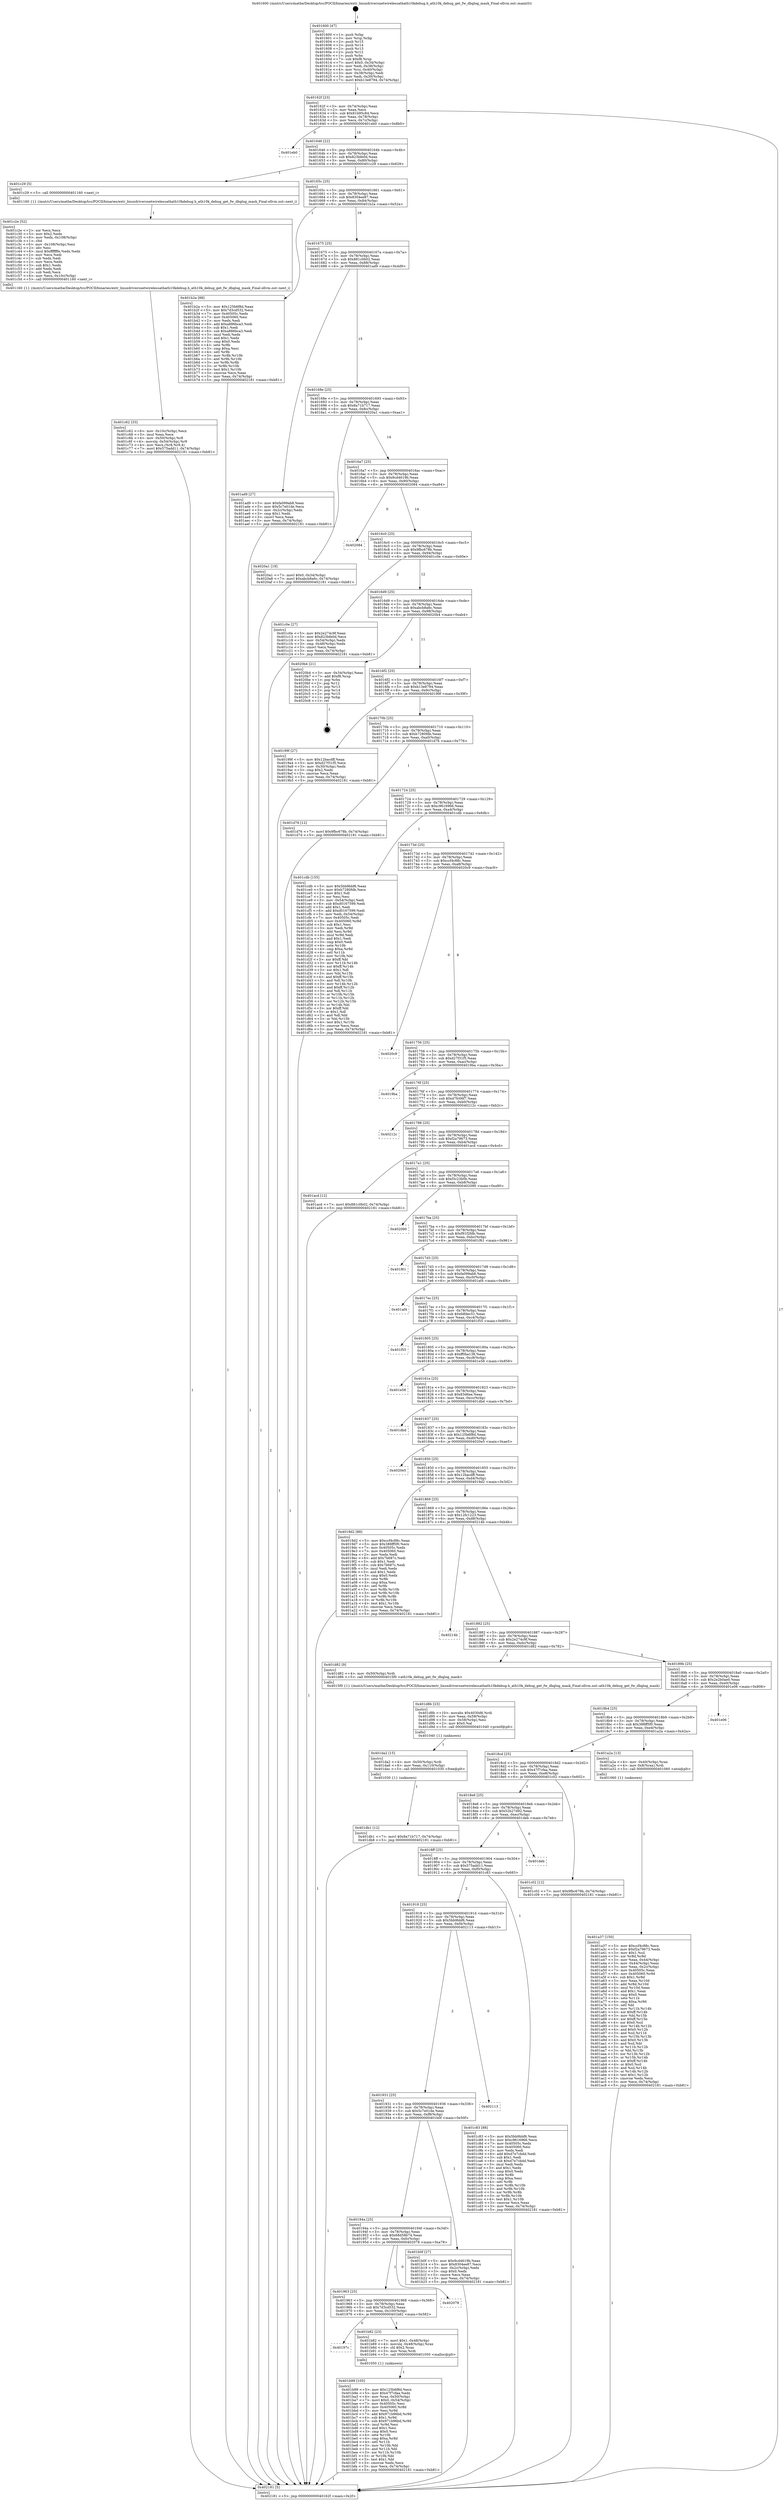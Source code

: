 digraph "0x401600" {
  label = "0x401600 (/mnt/c/Users/mathe/Desktop/tcc/POCII/binaries/extr_linuxdriversnetwirelessathath10kdebug.h_ath10k_debug_get_fw_dbglog_mask_Final-ollvm.out::main(0))"
  labelloc = "t"
  node[shape=record]

  Entry [label="",width=0.3,height=0.3,shape=circle,fillcolor=black,style=filled]
  "0x40162f" [label="{
     0x40162f [23]\l
     | [instrs]\l
     &nbsp;&nbsp;0x40162f \<+3\>: mov -0x74(%rbp),%eax\l
     &nbsp;&nbsp;0x401632 \<+2\>: mov %eax,%ecx\l
     &nbsp;&nbsp;0x401634 \<+6\>: sub $0x81b95c84,%ecx\l
     &nbsp;&nbsp;0x40163a \<+3\>: mov %eax,-0x78(%rbp)\l
     &nbsp;&nbsp;0x40163d \<+3\>: mov %ecx,-0x7c(%rbp)\l
     &nbsp;&nbsp;0x401640 \<+6\>: je 0000000000401eb0 \<main+0x8b0\>\l
  }"]
  "0x401eb0" [label="{
     0x401eb0\l
  }", style=dashed]
  "0x401646" [label="{
     0x401646 [22]\l
     | [instrs]\l
     &nbsp;&nbsp;0x401646 \<+5\>: jmp 000000000040164b \<main+0x4b\>\l
     &nbsp;&nbsp;0x40164b \<+3\>: mov -0x78(%rbp),%eax\l
     &nbsp;&nbsp;0x40164e \<+5\>: sub $0x823bfe0d,%eax\l
     &nbsp;&nbsp;0x401653 \<+3\>: mov %eax,-0x80(%rbp)\l
     &nbsp;&nbsp;0x401656 \<+6\>: je 0000000000401c29 \<main+0x629\>\l
  }"]
  Exit [label="",width=0.3,height=0.3,shape=circle,fillcolor=black,style=filled,peripheries=2]
  "0x401c29" [label="{
     0x401c29 [5]\l
     | [instrs]\l
     &nbsp;&nbsp;0x401c29 \<+5\>: call 0000000000401160 \<next_i\>\l
     | [calls]\l
     &nbsp;&nbsp;0x401160 \{1\} (/mnt/c/Users/mathe/Desktop/tcc/POCII/binaries/extr_linuxdriversnetwirelessathath10kdebug.h_ath10k_debug_get_fw_dbglog_mask_Final-ollvm.out::next_i)\l
  }"]
  "0x40165c" [label="{
     0x40165c [25]\l
     | [instrs]\l
     &nbsp;&nbsp;0x40165c \<+5\>: jmp 0000000000401661 \<main+0x61\>\l
     &nbsp;&nbsp;0x401661 \<+3\>: mov -0x78(%rbp),%eax\l
     &nbsp;&nbsp;0x401664 \<+5\>: sub $0x8304ee87,%eax\l
     &nbsp;&nbsp;0x401669 \<+6\>: mov %eax,-0x84(%rbp)\l
     &nbsp;&nbsp;0x40166f \<+6\>: je 0000000000401b2a \<main+0x52a\>\l
  }"]
  "0x401db1" [label="{
     0x401db1 [12]\l
     | [instrs]\l
     &nbsp;&nbsp;0x401db1 \<+7\>: movl $0x8a71b717,-0x74(%rbp)\l
     &nbsp;&nbsp;0x401db8 \<+5\>: jmp 0000000000402181 \<main+0xb81\>\l
  }"]
  "0x401b2a" [label="{
     0x401b2a [88]\l
     | [instrs]\l
     &nbsp;&nbsp;0x401b2a \<+5\>: mov $0x125b6f8d,%eax\l
     &nbsp;&nbsp;0x401b2f \<+5\>: mov $0x7d3cd532,%ecx\l
     &nbsp;&nbsp;0x401b34 \<+7\>: mov 0x40505c,%edx\l
     &nbsp;&nbsp;0x401b3b \<+7\>: mov 0x405060,%esi\l
     &nbsp;&nbsp;0x401b42 \<+2\>: mov %edx,%edi\l
     &nbsp;&nbsp;0x401b44 \<+6\>: add $0xa886bca3,%edi\l
     &nbsp;&nbsp;0x401b4a \<+3\>: sub $0x1,%edi\l
     &nbsp;&nbsp;0x401b4d \<+6\>: sub $0xa886bca3,%edi\l
     &nbsp;&nbsp;0x401b53 \<+3\>: imul %edi,%edx\l
     &nbsp;&nbsp;0x401b56 \<+3\>: and $0x1,%edx\l
     &nbsp;&nbsp;0x401b59 \<+3\>: cmp $0x0,%edx\l
     &nbsp;&nbsp;0x401b5c \<+4\>: sete %r8b\l
     &nbsp;&nbsp;0x401b60 \<+3\>: cmp $0xa,%esi\l
     &nbsp;&nbsp;0x401b63 \<+4\>: setl %r9b\l
     &nbsp;&nbsp;0x401b67 \<+3\>: mov %r8b,%r10b\l
     &nbsp;&nbsp;0x401b6a \<+3\>: and %r9b,%r10b\l
     &nbsp;&nbsp;0x401b6d \<+3\>: xor %r9b,%r8b\l
     &nbsp;&nbsp;0x401b70 \<+3\>: or %r8b,%r10b\l
     &nbsp;&nbsp;0x401b73 \<+4\>: test $0x1,%r10b\l
     &nbsp;&nbsp;0x401b77 \<+3\>: cmovne %ecx,%eax\l
     &nbsp;&nbsp;0x401b7a \<+3\>: mov %eax,-0x74(%rbp)\l
     &nbsp;&nbsp;0x401b7d \<+5\>: jmp 0000000000402181 \<main+0xb81\>\l
  }"]
  "0x401675" [label="{
     0x401675 [25]\l
     | [instrs]\l
     &nbsp;&nbsp;0x401675 \<+5\>: jmp 000000000040167a \<main+0x7a\>\l
     &nbsp;&nbsp;0x40167a \<+3\>: mov -0x78(%rbp),%eax\l
     &nbsp;&nbsp;0x40167d \<+5\>: sub $0x881c0b02,%eax\l
     &nbsp;&nbsp;0x401682 \<+6\>: mov %eax,-0x88(%rbp)\l
     &nbsp;&nbsp;0x401688 \<+6\>: je 0000000000401ad9 \<main+0x4d9\>\l
  }"]
  "0x401da2" [label="{
     0x401da2 [15]\l
     | [instrs]\l
     &nbsp;&nbsp;0x401da2 \<+4\>: mov -0x50(%rbp),%rdi\l
     &nbsp;&nbsp;0x401da6 \<+6\>: mov %eax,-0x110(%rbp)\l
     &nbsp;&nbsp;0x401dac \<+5\>: call 0000000000401030 \<free@plt\>\l
     | [calls]\l
     &nbsp;&nbsp;0x401030 \{1\} (unknown)\l
  }"]
  "0x401ad9" [label="{
     0x401ad9 [27]\l
     | [instrs]\l
     &nbsp;&nbsp;0x401ad9 \<+5\>: mov $0xfa099ab8,%eax\l
     &nbsp;&nbsp;0x401ade \<+5\>: mov $0x5c7e01de,%ecx\l
     &nbsp;&nbsp;0x401ae3 \<+3\>: mov -0x2c(%rbp),%edx\l
     &nbsp;&nbsp;0x401ae6 \<+3\>: cmp $0x1,%edx\l
     &nbsp;&nbsp;0x401ae9 \<+3\>: cmovl %ecx,%eax\l
     &nbsp;&nbsp;0x401aec \<+3\>: mov %eax,-0x74(%rbp)\l
     &nbsp;&nbsp;0x401aef \<+5\>: jmp 0000000000402181 \<main+0xb81\>\l
  }"]
  "0x40168e" [label="{
     0x40168e [25]\l
     | [instrs]\l
     &nbsp;&nbsp;0x40168e \<+5\>: jmp 0000000000401693 \<main+0x93\>\l
     &nbsp;&nbsp;0x401693 \<+3\>: mov -0x78(%rbp),%eax\l
     &nbsp;&nbsp;0x401696 \<+5\>: sub $0x8a71b717,%eax\l
     &nbsp;&nbsp;0x40169b \<+6\>: mov %eax,-0x8c(%rbp)\l
     &nbsp;&nbsp;0x4016a1 \<+6\>: je 00000000004020a1 \<main+0xaa1\>\l
  }"]
  "0x401d8b" [label="{
     0x401d8b [23]\l
     | [instrs]\l
     &nbsp;&nbsp;0x401d8b \<+10\>: movabs $0x4030d6,%rdi\l
     &nbsp;&nbsp;0x401d95 \<+3\>: mov %eax,-0x58(%rbp)\l
     &nbsp;&nbsp;0x401d98 \<+3\>: mov -0x58(%rbp),%esi\l
     &nbsp;&nbsp;0x401d9b \<+2\>: mov $0x0,%al\l
     &nbsp;&nbsp;0x401d9d \<+5\>: call 0000000000401040 \<printf@plt\>\l
     | [calls]\l
     &nbsp;&nbsp;0x401040 \{1\} (unknown)\l
  }"]
  "0x4020a1" [label="{
     0x4020a1 [19]\l
     | [instrs]\l
     &nbsp;&nbsp;0x4020a1 \<+7\>: movl $0x0,-0x34(%rbp)\l
     &nbsp;&nbsp;0x4020a8 \<+7\>: movl $0xabcb8a6c,-0x74(%rbp)\l
     &nbsp;&nbsp;0x4020af \<+5\>: jmp 0000000000402181 \<main+0xb81\>\l
  }"]
  "0x4016a7" [label="{
     0x4016a7 [25]\l
     | [instrs]\l
     &nbsp;&nbsp;0x4016a7 \<+5\>: jmp 00000000004016ac \<main+0xac\>\l
     &nbsp;&nbsp;0x4016ac \<+3\>: mov -0x78(%rbp),%eax\l
     &nbsp;&nbsp;0x4016af \<+5\>: sub $0x9cd4619b,%eax\l
     &nbsp;&nbsp;0x4016b4 \<+6\>: mov %eax,-0x90(%rbp)\l
     &nbsp;&nbsp;0x4016ba \<+6\>: je 0000000000402084 \<main+0xa84\>\l
  }"]
  "0x401c62" [label="{
     0x401c62 [33]\l
     | [instrs]\l
     &nbsp;&nbsp;0x401c62 \<+6\>: mov -0x10c(%rbp),%ecx\l
     &nbsp;&nbsp;0x401c68 \<+3\>: imul %eax,%ecx\l
     &nbsp;&nbsp;0x401c6b \<+4\>: mov -0x50(%rbp),%r8\l
     &nbsp;&nbsp;0x401c6f \<+4\>: movslq -0x54(%rbp),%r9\l
     &nbsp;&nbsp;0x401c73 \<+4\>: mov %ecx,(%r8,%r9,4)\l
     &nbsp;&nbsp;0x401c77 \<+7\>: movl $0x575add11,-0x74(%rbp)\l
     &nbsp;&nbsp;0x401c7e \<+5\>: jmp 0000000000402181 \<main+0xb81\>\l
  }"]
  "0x402084" [label="{
     0x402084\l
  }", style=dashed]
  "0x4016c0" [label="{
     0x4016c0 [25]\l
     | [instrs]\l
     &nbsp;&nbsp;0x4016c0 \<+5\>: jmp 00000000004016c5 \<main+0xc5\>\l
     &nbsp;&nbsp;0x4016c5 \<+3\>: mov -0x78(%rbp),%eax\l
     &nbsp;&nbsp;0x4016c8 \<+5\>: sub $0x9fbc678b,%eax\l
     &nbsp;&nbsp;0x4016cd \<+6\>: mov %eax,-0x94(%rbp)\l
     &nbsp;&nbsp;0x4016d3 \<+6\>: je 0000000000401c0e \<main+0x60e\>\l
  }"]
  "0x401c2e" [label="{
     0x401c2e [52]\l
     | [instrs]\l
     &nbsp;&nbsp;0x401c2e \<+2\>: xor %ecx,%ecx\l
     &nbsp;&nbsp;0x401c30 \<+5\>: mov $0x2,%edx\l
     &nbsp;&nbsp;0x401c35 \<+6\>: mov %edx,-0x108(%rbp)\l
     &nbsp;&nbsp;0x401c3b \<+1\>: cltd\l
     &nbsp;&nbsp;0x401c3c \<+6\>: mov -0x108(%rbp),%esi\l
     &nbsp;&nbsp;0x401c42 \<+2\>: idiv %esi\l
     &nbsp;&nbsp;0x401c44 \<+6\>: imul $0xfffffffe,%edx,%edx\l
     &nbsp;&nbsp;0x401c4a \<+2\>: mov %ecx,%edi\l
     &nbsp;&nbsp;0x401c4c \<+2\>: sub %edx,%edi\l
     &nbsp;&nbsp;0x401c4e \<+2\>: mov %ecx,%edx\l
     &nbsp;&nbsp;0x401c50 \<+3\>: sub $0x1,%edx\l
     &nbsp;&nbsp;0x401c53 \<+2\>: add %edx,%edi\l
     &nbsp;&nbsp;0x401c55 \<+2\>: sub %edi,%ecx\l
     &nbsp;&nbsp;0x401c57 \<+6\>: mov %ecx,-0x10c(%rbp)\l
     &nbsp;&nbsp;0x401c5d \<+5\>: call 0000000000401160 \<next_i\>\l
     | [calls]\l
     &nbsp;&nbsp;0x401160 \{1\} (/mnt/c/Users/mathe/Desktop/tcc/POCII/binaries/extr_linuxdriversnetwirelessathath10kdebug.h_ath10k_debug_get_fw_dbglog_mask_Final-ollvm.out::next_i)\l
  }"]
  "0x401c0e" [label="{
     0x401c0e [27]\l
     | [instrs]\l
     &nbsp;&nbsp;0x401c0e \<+5\>: mov $0x2e274c9f,%eax\l
     &nbsp;&nbsp;0x401c13 \<+5\>: mov $0x823bfe0d,%ecx\l
     &nbsp;&nbsp;0x401c18 \<+3\>: mov -0x54(%rbp),%edx\l
     &nbsp;&nbsp;0x401c1b \<+3\>: cmp -0x48(%rbp),%edx\l
     &nbsp;&nbsp;0x401c1e \<+3\>: cmovl %ecx,%eax\l
     &nbsp;&nbsp;0x401c21 \<+3\>: mov %eax,-0x74(%rbp)\l
     &nbsp;&nbsp;0x401c24 \<+5\>: jmp 0000000000402181 \<main+0xb81\>\l
  }"]
  "0x4016d9" [label="{
     0x4016d9 [25]\l
     | [instrs]\l
     &nbsp;&nbsp;0x4016d9 \<+5\>: jmp 00000000004016de \<main+0xde\>\l
     &nbsp;&nbsp;0x4016de \<+3\>: mov -0x78(%rbp),%eax\l
     &nbsp;&nbsp;0x4016e1 \<+5\>: sub $0xabcb8a6c,%eax\l
     &nbsp;&nbsp;0x4016e6 \<+6\>: mov %eax,-0x98(%rbp)\l
     &nbsp;&nbsp;0x4016ec \<+6\>: je 00000000004020b4 \<main+0xab4\>\l
  }"]
  "0x401b99" [label="{
     0x401b99 [105]\l
     | [instrs]\l
     &nbsp;&nbsp;0x401b99 \<+5\>: mov $0x125b6f8d,%ecx\l
     &nbsp;&nbsp;0x401b9e \<+5\>: mov $0x47f7cfaa,%edx\l
     &nbsp;&nbsp;0x401ba3 \<+4\>: mov %rax,-0x50(%rbp)\l
     &nbsp;&nbsp;0x401ba7 \<+7\>: movl $0x0,-0x54(%rbp)\l
     &nbsp;&nbsp;0x401bae \<+7\>: mov 0x40505c,%esi\l
     &nbsp;&nbsp;0x401bb5 \<+8\>: mov 0x405060,%r8d\l
     &nbsp;&nbsp;0x401bbd \<+3\>: mov %esi,%r9d\l
     &nbsp;&nbsp;0x401bc0 \<+7\>: add $0x971b96bd,%r9d\l
     &nbsp;&nbsp;0x401bc7 \<+4\>: sub $0x1,%r9d\l
     &nbsp;&nbsp;0x401bcb \<+7\>: sub $0x971b96bd,%r9d\l
     &nbsp;&nbsp;0x401bd2 \<+4\>: imul %r9d,%esi\l
     &nbsp;&nbsp;0x401bd6 \<+3\>: and $0x1,%esi\l
     &nbsp;&nbsp;0x401bd9 \<+3\>: cmp $0x0,%esi\l
     &nbsp;&nbsp;0x401bdc \<+4\>: sete %r10b\l
     &nbsp;&nbsp;0x401be0 \<+4\>: cmp $0xa,%r8d\l
     &nbsp;&nbsp;0x401be4 \<+4\>: setl %r11b\l
     &nbsp;&nbsp;0x401be8 \<+3\>: mov %r10b,%bl\l
     &nbsp;&nbsp;0x401beb \<+3\>: and %r11b,%bl\l
     &nbsp;&nbsp;0x401bee \<+3\>: xor %r11b,%r10b\l
     &nbsp;&nbsp;0x401bf1 \<+3\>: or %r10b,%bl\l
     &nbsp;&nbsp;0x401bf4 \<+3\>: test $0x1,%bl\l
     &nbsp;&nbsp;0x401bf7 \<+3\>: cmovne %edx,%ecx\l
     &nbsp;&nbsp;0x401bfa \<+3\>: mov %ecx,-0x74(%rbp)\l
     &nbsp;&nbsp;0x401bfd \<+5\>: jmp 0000000000402181 \<main+0xb81\>\l
  }"]
  "0x4020b4" [label="{
     0x4020b4 [21]\l
     | [instrs]\l
     &nbsp;&nbsp;0x4020b4 \<+3\>: mov -0x34(%rbp),%eax\l
     &nbsp;&nbsp;0x4020b7 \<+7\>: add $0xf8,%rsp\l
     &nbsp;&nbsp;0x4020be \<+1\>: pop %rbx\l
     &nbsp;&nbsp;0x4020bf \<+2\>: pop %r12\l
     &nbsp;&nbsp;0x4020c1 \<+2\>: pop %r13\l
     &nbsp;&nbsp;0x4020c3 \<+2\>: pop %r14\l
     &nbsp;&nbsp;0x4020c5 \<+2\>: pop %r15\l
     &nbsp;&nbsp;0x4020c7 \<+1\>: pop %rbp\l
     &nbsp;&nbsp;0x4020c8 \<+1\>: ret\l
  }"]
  "0x4016f2" [label="{
     0x4016f2 [25]\l
     | [instrs]\l
     &nbsp;&nbsp;0x4016f2 \<+5\>: jmp 00000000004016f7 \<main+0xf7\>\l
     &nbsp;&nbsp;0x4016f7 \<+3\>: mov -0x78(%rbp),%eax\l
     &nbsp;&nbsp;0x4016fa \<+5\>: sub $0xb13e8794,%eax\l
     &nbsp;&nbsp;0x4016ff \<+6\>: mov %eax,-0x9c(%rbp)\l
     &nbsp;&nbsp;0x401705 \<+6\>: je 000000000040199f \<main+0x39f\>\l
  }"]
  "0x40197c" [label="{
     0x40197c\l
  }", style=dashed]
  "0x40199f" [label="{
     0x40199f [27]\l
     | [instrs]\l
     &nbsp;&nbsp;0x40199f \<+5\>: mov $0x12bacdff,%eax\l
     &nbsp;&nbsp;0x4019a4 \<+5\>: mov $0xd27f31f5,%ecx\l
     &nbsp;&nbsp;0x4019a9 \<+3\>: mov -0x30(%rbp),%edx\l
     &nbsp;&nbsp;0x4019ac \<+3\>: cmp $0x2,%edx\l
     &nbsp;&nbsp;0x4019af \<+3\>: cmovne %ecx,%eax\l
     &nbsp;&nbsp;0x4019b2 \<+3\>: mov %eax,-0x74(%rbp)\l
     &nbsp;&nbsp;0x4019b5 \<+5\>: jmp 0000000000402181 \<main+0xb81\>\l
  }"]
  "0x40170b" [label="{
     0x40170b [25]\l
     | [instrs]\l
     &nbsp;&nbsp;0x40170b \<+5\>: jmp 0000000000401710 \<main+0x110\>\l
     &nbsp;&nbsp;0x401710 \<+3\>: mov -0x78(%rbp),%eax\l
     &nbsp;&nbsp;0x401713 \<+5\>: sub $0xb7280fdb,%eax\l
     &nbsp;&nbsp;0x401718 \<+6\>: mov %eax,-0xa0(%rbp)\l
     &nbsp;&nbsp;0x40171e \<+6\>: je 0000000000401d76 \<main+0x776\>\l
  }"]
  "0x402181" [label="{
     0x402181 [5]\l
     | [instrs]\l
     &nbsp;&nbsp;0x402181 \<+5\>: jmp 000000000040162f \<main+0x2f\>\l
  }"]
  "0x401600" [label="{
     0x401600 [47]\l
     | [instrs]\l
     &nbsp;&nbsp;0x401600 \<+1\>: push %rbp\l
     &nbsp;&nbsp;0x401601 \<+3\>: mov %rsp,%rbp\l
     &nbsp;&nbsp;0x401604 \<+2\>: push %r15\l
     &nbsp;&nbsp;0x401606 \<+2\>: push %r14\l
     &nbsp;&nbsp;0x401608 \<+2\>: push %r13\l
     &nbsp;&nbsp;0x40160a \<+2\>: push %r12\l
     &nbsp;&nbsp;0x40160c \<+1\>: push %rbx\l
     &nbsp;&nbsp;0x40160d \<+7\>: sub $0xf8,%rsp\l
     &nbsp;&nbsp;0x401614 \<+7\>: movl $0x0,-0x34(%rbp)\l
     &nbsp;&nbsp;0x40161b \<+3\>: mov %edi,-0x38(%rbp)\l
     &nbsp;&nbsp;0x40161e \<+4\>: mov %rsi,-0x40(%rbp)\l
     &nbsp;&nbsp;0x401622 \<+3\>: mov -0x38(%rbp),%edi\l
     &nbsp;&nbsp;0x401625 \<+3\>: mov %edi,-0x30(%rbp)\l
     &nbsp;&nbsp;0x401628 \<+7\>: movl $0xb13e8794,-0x74(%rbp)\l
  }"]
  "0x401b82" [label="{
     0x401b82 [23]\l
     | [instrs]\l
     &nbsp;&nbsp;0x401b82 \<+7\>: movl $0x1,-0x48(%rbp)\l
     &nbsp;&nbsp;0x401b89 \<+4\>: movslq -0x48(%rbp),%rax\l
     &nbsp;&nbsp;0x401b8d \<+4\>: shl $0x2,%rax\l
     &nbsp;&nbsp;0x401b91 \<+3\>: mov %rax,%rdi\l
     &nbsp;&nbsp;0x401b94 \<+5\>: call 0000000000401050 \<malloc@plt\>\l
     | [calls]\l
     &nbsp;&nbsp;0x401050 \{1\} (unknown)\l
  }"]
  "0x401d76" [label="{
     0x401d76 [12]\l
     | [instrs]\l
     &nbsp;&nbsp;0x401d76 \<+7\>: movl $0x9fbc678b,-0x74(%rbp)\l
     &nbsp;&nbsp;0x401d7d \<+5\>: jmp 0000000000402181 \<main+0xb81\>\l
  }"]
  "0x401724" [label="{
     0x401724 [25]\l
     | [instrs]\l
     &nbsp;&nbsp;0x401724 \<+5\>: jmp 0000000000401729 \<main+0x129\>\l
     &nbsp;&nbsp;0x401729 \<+3\>: mov -0x78(%rbp),%eax\l
     &nbsp;&nbsp;0x40172c \<+5\>: sub $0xc9616966,%eax\l
     &nbsp;&nbsp;0x401731 \<+6\>: mov %eax,-0xa4(%rbp)\l
     &nbsp;&nbsp;0x401737 \<+6\>: je 0000000000401cdb \<main+0x6db\>\l
  }"]
  "0x401963" [label="{
     0x401963 [25]\l
     | [instrs]\l
     &nbsp;&nbsp;0x401963 \<+5\>: jmp 0000000000401968 \<main+0x368\>\l
     &nbsp;&nbsp;0x401968 \<+3\>: mov -0x78(%rbp),%eax\l
     &nbsp;&nbsp;0x40196b \<+5\>: sub $0x7d3cd532,%eax\l
     &nbsp;&nbsp;0x401970 \<+6\>: mov %eax,-0x100(%rbp)\l
     &nbsp;&nbsp;0x401976 \<+6\>: je 0000000000401b82 \<main+0x582\>\l
  }"]
  "0x401cdb" [label="{
     0x401cdb [155]\l
     | [instrs]\l
     &nbsp;&nbsp;0x401cdb \<+5\>: mov $0x5bb9bbf6,%eax\l
     &nbsp;&nbsp;0x401ce0 \<+5\>: mov $0xb7280fdb,%ecx\l
     &nbsp;&nbsp;0x401ce5 \<+2\>: mov $0x1,%dl\l
     &nbsp;&nbsp;0x401ce7 \<+2\>: xor %esi,%esi\l
     &nbsp;&nbsp;0x401ce9 \<+3\>: mov -0x54(%rbp),%edi\l
     &nbsp;&nbsp;0x401cec \<+6\>: sub $0xd0167599,%edi\l
     &nbsp;&nbsp;0x401cf2 \<+3\>: add $0x1,%edi\l
     &nbsp;&nbsp;0x401cf5 \<+6\>: add $0xd0167599,%edi\l
     &nbsp;&nbsp;0x401cfb \<+3\>: mov %edi,-0x54(%rbp)\l
     &nbsp;&nbsp;0x401cfe \<+7\>: mov 0x40505c,%edi\l
     &nbsp;&nbsp;0x401d05 \<+8\>: mov 0x405060,%r8d\l
     &nbsp;&nbsp;0x401d0d \<+3\>: sub $0x1,%esi\l
     &nbsp;&nbsp;0x401d10 \<+3\>: mov %edi,%r9d\l
     &nbsp;&nbsp;0x401d13 \<+3\>: add %esi,%r9d\l
     &nbsp;&nbsp;0x401d16 \<+4\>: imul %r9d,%edi\l
     &nbsp;&nbsp;0x401d1a \<+3\>: and $0x1,%edi\l
     &nbsp;&nbsp;0x401d1d \<+3\>: cmp $0x0,%edi\l
     &nbsp;&nbsp;0x401d20 \<+4\>: sete %r10b\l
     &nbsp;&nbsp;0x401d24 \<+4\>: cmp $0xa,%r8d\l
     &nbsp;&nbsp;0x401d28 \<+4\>: setl %r11b\l
     &nbsp;&nbsp;0x401d2c \<+3\>: mov %r10b,%bl\l
     &nbsp;&nbsp;0x401d2f \<+3\>: xor $0xff,%bl\l
     &nbsp;&nbsp;0x401d32 \<+3\>: mov %r11b,%r14b\l
     &nbsp;&nbsp;0x401d35 \<+4\>: xor $0xff,%r14b\l
     &nbsp;&nbsp;0x401d39 \<+3\>: xor $0x1,%dl\l
     &nbsp;&nbsp;0x401d3c \<+3\>: mov %bl,%r15b\l
     &nbsp;&nbsp;0x401d3f \<+4\>: and $0xff,%r15b\l
     &nbsp;&nbsp;0x401d43 \<+3\>: and %dl,%r10b\l
     &nbsp;&nbsp;0x401d46 \<+3\>: mov %r14b,%r12b\l
     &nbsp;&nbsp;0x401d49 \<+4\>: and $0xff,%r12b\l
     &nbsp;&nbsp;0x401d4d \<+3\>: and %dl,%r11b\l
     &nbsp;&nbsp;0x401d50 \<+3\>: or %r10b,%r15b\l
     &nbsp;&nbsp;0x401d53 \<+3\>: or %r11b,%r12b\l
     &nbsp;&nbsp;0x401d56 \<+3\>: xor %r12b,%r15b\l
     &nbsp;&nbsp;0x401d59 \<+3\>: or %r14b,%bl\l
     &nbsp;&nbsp;0x401d5c \<+3\>: xor $0xff,%bl\l
     &nbsp;&nbsp;0x401d5f \<+3\>: or $0x1,%dl\l
     &nbsp;&nbsp;0x401d62 \<+2\>: and %dl,%bl\l
     &nbsp;&nbsp;0x401d64 \<+3\>: or %bl,%r15b\l
     &nbsp;&nbsp;0x401d67 \<+4\>: test $0x1,%r15b\l
     &nbsp;&nbsp;0x401d6b \<+3\>: cmovne %ecx,%eax\l
     &nbsp;&nbsp;0x401d6e \<+3\>: mov %eax,-0x74(%rbp)\l
     &nbsp;&nbsp;0x401d71 \<+5\>: jmp 0000000000402181 \<main+0xb81\>\l
  }"]
  "0x40173d" [label="{
     0x40173d [25]\l
     | [instrs]\l
     &nbsp;&nbsp;0x40173d \<+5\>: jmp 0000000000401742 \<main+0x142\>\l
     &nbsp;&nbsp;0x401742 \<+3\>: mov -0x78(%rbp),%eax\l
     &nbsp;&nbsp;0x401745 \<+5\>: sub $0xccf4c88c,%eax\l
     &nbsp;&nbsp;0x40174a \<+6\>: mov %eax,-0xa8(%rbp)\l
     &nbsp;&nbsp;0x401750 \<+6\>: je 00000000004020c9 \<main+0xac9\>\l
  }"]
  "0x402078" [label="{
     0x402078\l
  }", style=dashed]
  "0x4020c9" [label="{
     0x4020c9\l
  }", style=dashed]
  "0x401756" [label="{
     0x401756 [25]\l
     | [instrs]\l
     &nbsp;&nbsp;0x401756 \<+5\>: jmp 000000000040175b \<main+0x15b\>\l
     &nbsp;&nbsp;0x40175b \<+3\>: mov -0x78(%rbp),%eax\l
     &nbsp;&nbsp;0x40175e \<+5\>: sub $0xd27f31f5,%eax\l
     &nbsp;&nbsp;0x401763 \<+6\>: mov %eax,-0xac(%rbp)\l
     &nbsp;&nbsp;0x401769 \<+6\>: je 00000000004019ba \<main+0x3ba\>\l
  }"]
  "0x40194a" [label="{
     0x40194a [25]\l
     | [instrs]\l
     &nbsp;&nbsp;0x40194a \<+5\>: jmp 000000000040194f \<main+0x34f\>\l
     &nbsp;&nbsp;0x40194f \<+3\>: mov -0x78(%rbp),%eax\l
     &nbsp;&nbsp;0x401952 \<+5\>: sub $0x68d58b74,%eax\l
     &nbsp;&nbsp;0x401957 \<+6\>: mov %eax,-0xfc(%rbp)\l
     &nbsp;&nbsp;0x40195d \<+6\>: je 0000000000402078 \<main+0xa78\>\l
  }"]
  "0x4019ba" [label="{
     0x4019ba\l
  }", style=dashed]
  "0x40176f" [label="{
     0x40176f [25]\l
     | [instrs]\l
     &nbsp;&nbsp;0x40176f \<+5\>: jmp 0000000000401774 \<main+0x174\>\l
     &nbsp;&nbsp;0x401774 \<+3\>: mov -0x78(%rbp),%eax\l
     &nbsp;&nbsp;0x401777 \<+5\>: sub $0xd7fc06f7,%eax\l
     &nbsp;&nbsp;0x40177c \<+6\>: mov %eax,-0xb0(%rbp)\l
     &nbsp;&nbsp;0x401782 \<+6\>: je 000000000040212c \<main+0xb2c\>\l
  }"]
  "0x401b0f" [label="{
     0x401b0f [27]\l
     | [instrs]\l
     &nbsp;&nbsp;0x401b0f \<+5\>: mov $0x9cd4619b,%eax\l
     &nbsp;&nbsp;0x401b14 \<+5\>: mov $0x8304ee87,%ecx\l
     &nbsp;&nbsp;0x401b19 \<+3\>: mov -0x2c(%rbp),%edx\l
     &nbsp;&nbsp;0x401b1c \<+3\>: cmp $0x0,%edx\l
     &nbsp;&nbsp;0x401b1f \<+3\>: cmove %ecx,%eax\l
     &nbsp;&nbsp;0x401b22 \<+3\>: mov %eax,-0x74(%rbp)\l
     &nbsp;&nbsp;0x401b25 \<+5\>: jmp 0000000000402181 \<main+0xb81\>\l
  }"]
  "0x40212c" [label="{
     0x40212c\l
  }", style=dashed]
  "0x401788" [label="{
     0x401788 [25]\l
     | [instrs]\l
     &nbsp;&nbsp;0x401788 \<+5\>: jmp 000000000040178d \<main+0x18d\>\l
     &nbsp;&nbsp;0x40178d \<+3\>: mov -0x78(%rbp),%eax\l
     &nbsp;&nbsp;0x401790 \<+5\>: sub $0xf2a79673,%eax\l
     &nbsp;&nbsp;0x401795 \<+6\>: mov %eax,-0xb4(%rbp)\l
     &nbsp;&nbsp;0x40179b \<+6\>: je 0000000000401acd \<main+0x4cd\>\l
  }"]
  "0x401931" [label="{
     0x401931 [25]\l
     | [instrs]\l
     &nbsp;&nbsp;0x401931 \<+5\>: jmp 0000000000401936 \<main+0x336\>\l
     &nbsp;&nbsp;0x401936 \<+3\>: mov -0x78(%rbp),%eax\l
     &nbsp;&nbsp;0x401939 \<+5\>: sub $0x5c7e01de,%eax\l
     &nbsp;&nbsp;0x40193e \<+6\>: mov %eax,-0xf8(%rbp)\l
     &nbsp;&nbsp;0x401944 \<+6\>: je 0000000000401b0f \<main+0x50f\>\l
  }"]
  "0x401acd" [label="{
     0x401acd [12]\l
     | [instrs]\l
     &nbsp;&nbsp;0x401acd \<+7\>: movl $0x881c0b02,-0x74(%rbp)\l
     &nbsp;&nbsp;0x401ad4 \<+5\>: jmp 0000000000402181 \<main+0xb81\>\l
  }"]
  "0x4017a1" [label="{
     0x4017a1 [25]\l
     | [instrs]\l
     &nbsp;&nbsp;0x4017a1 \<+5\>: jmp 00000000004017a6 \<main+0x1a6\>\l
     &nbsp;&nbsp;0x4017a6 \<+3\>: mov -0x78(%rbp),%eax\l
     &nbsp;&nbsp;0x4017a9 \<+5\>: sub $0xf3c23b0b,%eax\l
     &nbsp;&nbsp;0x4017ae \<+6\>: mov %eax,-0xb8(%rbp)\l
     &nbsp;&nbsp;0x4017b4 \<+6\>: je 0000000000402090 \<main+0xa90\>\l
  }"]
  "0x402113" [label="{
     0x402113\l
  }", style=dashed]
  "0x402090" [label="{
     0x402090\l
  }", style=dashed]
  "0x4017ba" [label="{
     0x4017ba [25]\l
     | [instrs]\l
     &nbsp;&nbsp;0x4017ba \<+5\>: jmp 00000000004017bf \<main+0x1bf\>\l
     &nbsp;&nbsp;0x4017bf \<+3\>: mov -0x78(%rbp),%eax\l
     &nbsp;&nbsp;0x4017c2 \<+5\>: sub $0xf91f2fdb,%eax\l
     &nbsp;&nbsp;0x4017c7 \<+6\>: mov %eax,-0xbc(%rbp)\l
     &nbsp;&nbsp;0x4017cd \<+6\>: je 0000000000401f61 \<main+0x961\>\l
  }"]
  "0x401918" [label="{
     0x401918 [25]\l
     | [instrs]\l
     &nbsp;&nbsp;0x401918 \<+5\>: jmp 000000000040191d \<main+0x31d\>\l
     &nbsp;&nbsp;0x40191d \<+3\>: mov -0x78(%rbp),%eax\l
     &nbsp;&nbsp;0x401920 \<+5\>: sub $0x5bb9bbf6,%eax\l
     &nbsp;&nbsp;0x401925 \<+6\>: mov %eax,-0xf4(%rbp)\l
     &nbsp;&nbsp;0x40192b \<+6\>: je 0000000000402113 \<main+0xb13\>\l
  }"]
  "0x401f61" [label="{
     0x401f61\l
  }", style=dashed]
  "0x4017d3" [label="{
     0x4017d3 [25]\l
     | [instrs]\l
     &nbsp;&nbsp;0x4017d3 \<+5\>: jmp 00000000004017d8 \<main+0x1d8\>\l
     &nbsp;&nbsp;0x4017d8 \<+3\>: mov -0x78(%rbp),%eax\l
     &nbsp;&nbsp;0x4017db \<+5\>: sub $0xfa099ab8,%eax\l
     &nbsp;&nbsp;0x4017e0 \<+6\>: mov %eax,-0xc0(%rbp)\l
     &nbsp;&nbsp;0x4017e6 \<+6\>: je 0000000000401af4 \<main+0x4f4\>\l
  }"]
  "0x401c83" [label="{
     0x401c83 [88]\l
     | [instrs]\l
     &nbsp;&nbsp;0x401c83 \<+5\>: mov $0x5bb9bbf6,%eax\l
     &nbsp;&nbsp;0x401c88 \<+5\>: mov $0xc9616966,%ecx\l
     &nbsp;&nbsp;0x401c8d \<+7\>: mov 0x40505c,%edx\l
     &nbsp;&nbsp;0x401c94 \<+7\>: mov 0x405060,%esi\l
     &nbsp;&nbsp;0x401c9b \<+2\>: mov %edx,%edi\l
     &nbsp;&nbsp;0x401c9d \<+6\>: add $0xd7e7cbdd,%edi\l
     &nbsp;&nbsp;0x401ca3 \<+3\>: sub $0x1,%edi\l
     &nbsp;&nbsp;0x401ca6 \<+6\>: sub $0xd7e7cbdd,%edi\l
     &nbsp;&nbsp;0x401cac \<+3\>: imul %edi,%edx\l
     &nbsp;&nbsp;0x401caf \<+3\>: and $0x1,%edx\l
     &nbsp;&nbsp;0x401cb2 \<+3\>: cmp $0x0,%edx\l
     &nbsp;&nbsp;0x401cb5 \<+4\>: sete %r8b\l
     &nbsp;&nbsp;0x401cb9 \<+3\>: cmp $0xa,%esi\l
     &nbsp;&nbsp;0x401cbc \<+4\>: setl %r9b\l
     &nbsp;&nbsp;0x401cc0 \<+3\>: mov %r8b,%r10b\l
     &nbsp;&nbsp;0x401cc3 \<+3\>: and %r9b,%r10b\l
     &nbsp;&nbsp;0x401cc6 \<+3\>: xor %r9b,%r8b\l
     &nbsp;&nbsp;0x401cc9 \<+3\>: or %r8b,%r10b\l
     &nbsp;&nbsp;0x401ccc \<+4\>: test $0x1,%r10b\l
     &nbsp;&nbsp;0x401cd0 \<+3\>: cmovne %ecx,%eax\l
     &nbsp;&nbsp;0x401cd3 \<+3\>: mov %eax,-0x74(%rbp)\l
     &nbsp;&nbsp;0x401cd6 \<+5\>: jmp 0000000000402181 \<main+0xb81\>\l
  }"]
  "0x401af4" [label="{
     0x401af4\l
  }", style=dashed]
  "0x4017ec" [label="{
     0x4017ec [25]\l
     | [instrs]\l
     &nbsp;&nbsp;0x4017ec \<+5\>: jmp 00000000004017f1 \<main+0x1f1\>\l
     &nbsp;&nbsp;0x4017f1 \<+3\>: mov -0x78(%rbp),%eax\l
     &nbsp;&nbsp;0x4017f4 \<+5\>: sub $0xfdfdec51,%eax\l
     &nbsp;&nbsp;0x4017f9 \<+6\>: mov %eax,-0xc4(%rbp)\l
     &nbsp;&nbsp;0x4017ff \<+6\>: je 0000000000401f55 \<main+0x955\>\l
  }"]
  "0x4018ff" [label="{
     0x4018ff [25]\l
     | [instrs]\l
     &nbsp;&nbsp;0x4018ff \<+5\>: jmp 0000000000401904 \<main+0x304\>\l
     &nbsp;&nbsp;0x401904 \<+3\>: mov -0x78(%rbp),%eax\l
     &nbsp;&nbsp;0x401907 \<+5\>: sub $0x575add11,%eax\l
     &nbsp;&nbsp;0x40190c \<+6\>: mov %eax,-0xf0(%rbp)\l
     &nbsp;&nbsp;0x401912 \<+6\>: je 0000000000401c83 \<main+0x683\>\l
  }"]
  "0x401f55" [label="{
     0x401f55\l
  }", style=dashed]
  "0x401805" [label="{
     0x401805 [25]\l
     | [instrs]\l
     &nbsp;&nbsp;0x401805 \<+5\>: jmp 000000000040180a \<main+0x20a\>\l
     &nbsp;&nbsp;0x40180a \<+3\>: mov -0x78(%rbp),%eax\l
     &nbsp;&nbsp;0x40180d \<+5\>: sub $0xff0ba138,%eax\l
     &nbsp;&nbsp;0x401812 \<+6\>: mov %eax,-0xc8(%rbp)\l
     &nbsp;&nbsp;0x401818 \<+6\>: je 0000000000401e58 \<main+0x858\>\l
  }"]
  "0x401deb" [label="{
     0x401deb\l
  }", style=dashed]
  "0x401e58" [label="{
     0x401e58\l
  }", style=dashed]
  "0x40181e" [label="{
     0x40181e [25]\l
     | [instrs]\l
     &nbsp;&nbsp;0x40181e \<+5\>: jmp 0000000000401823 \<main+0x223\>\l
     &nbsp;&nbsp;0x401823 \<+3\>: mov -0x78(%rbp),%eax\l
     &nbsp;&nbsp;0x401826 \<+5\>: sub $0x83d6ee,%eax\l
     &nbsp;&nbsp;0x40182b \<+6\>: mov %eax,-0xcc(%rbp)\l
     &nbsp;&nbsp;0x401831 \<+6\>: je 0000000000401dbd \<main+0x7bd\>\l
  }"]
  "0x4018e6" [label="{
     0x4018e6 [25]\l
     | [instrs]\l
     &nbsp;&nbsp;0x4018e6 \<+5\>: jmp 00000000004018eb \<main+0x2eb\>\l
     &nbsp;&nbsp;0x4018eb \<+3\>: mov -0x78(%rbp),%eax\l
     &nbsp;&nbsp;0x4018ee \<+5\>: sub $0x52b27d92,%eax\l
     &nbsp;&nbsp;0x4018f3 \<+6\>: mov %eax,-0xec(%rbp)\l
     &nbsp;&nbsp;0x4018f9 \<+6\>: je 0000000000401deb \<main+0x7eb\>\l
  }"]
  "0x401dbd" [label="{
     0x401dbd\l
  }", style=dashed]
  "0x401837" [label="{
     0x401837 [25]\l
     | [instrs]\l
     &nbsp;&nbsp;0x401837 \<+5\>: jmp 000000000040183c \<main+0x23c\>\l
     &nbsp;&nbsp;0x40183c \<+3\>: mov -0x78(%rbp),%eax\l
     &nbsp;&nbsp;0x40183f \<+5\>: sub $0x125b6f8d,%eax\l
     &nbsp;&nbsp;0x401844 \<+6\>: mov %eax,-0xd0(%rbp)\l
     &nbsp;&nbsp;0x40184a \<+6\>: je 00000000004020e5 \<main+0xae5\>\l
  }"]
  "0x401c02" [label="{
     0x401c02 [12]\l
     | [instrs]\l
     &nbsp;&nbsp;0x401c02 \<+7\>: movl $0x9fbc678b,-0x74(%rbp)\l
     &nbsp;&nbsp;0x401c09 \<+5\>: jmp 0000000000402181 \<main+0xb81\>\l
  }"]
  "0x4020e5" [label="{
     0x4020e5\l
  }", style=dashed]
  "0x401850" [label="{
     0x401850 [25]\l
     | [instrs]\l
     &nbsp;&nbsp;0x401850 \<+5\>: jmp 0000000000401855 \<main+0x255\>\l
     &nbsp;&nbsp;0x401855 \<+3\>: mov -0x78(%rbp),%eax\l
     &nbsp;&nbsp;0x401858 \<+5\>: sub $0x12bacdff,%eax\l
     &nbsp;&nbsp;0x40185d \<+6\>: mov %eax,-0xd4(%rbp)\l
     &nbsp;&nbsp;0x401863 \<+6\>: je 00000000004019d2 \<main+0x3d2\>\l
  }"]
  "0x401a37" [label="{
     0x401a37 [150]\l
     | [instrs]\l
     &nbsp;&nbsp;0x401a37 \<+5\>: mov $0xccf4c88c,%ecx\l
     &nbsp;&nbsp;0x401a3c \<+5\>: mov $0xf2a79673,%edx\l
     &nbsp;&nbsp;0x401a41 \<+3\>: mov $0x1,%sil\l
     &nbsp;&nbsp;0x401a44 \<+3\>: xor %r8d,%r8d\l
     &nbsp;&nbsp;0x401a47 \<+3\>: mov %eax,-0x44(%rbp)\l
     &nbsp;&nbsp;0x401a4a \<+3\>: mov -0x44(%rbp),%eax\l
     &nbsp;&nbsp;0x401a4d \<+3\>: mov %eax,-0x2c(%rbp)\l
     &nbsp;&nbsp;0x401a50 \<+7\>: mov 0x40505c,%eax\l
     &nbsp;&nbsp;0x401a57 \<+8\>: mov 0x405060,%r9d\l
     &nbsp;&nbsp;0x401a5f \<+4\>: sub $0x1,%r8d\l
     &nbsp;&nbsp;0x401a63 \<+3\>: mov %eax,%r10d\l
     &nbsp;&nbsp;0x401a66 \<+3\>: add %r8d,%r10d\l
     &nbsp;&nbsp;0x401a69 \<+4\>: imul %r10d,%eax\l
     &nbsp;&nbsp;0x401a6d \<+3\>: and $0x1,%eax\l
     &nbsp;&nbsp;0x401a70 \<+3\>: cmp $0x0,%eax\l
     &nbsp;&nbsp;0x401a73 \<+4\>: sete %r11b\l
     &nbsp;&nbsp;0x401a77 \<+4\>: cmp $0xa,%r9d\l
     &nbsp;&nbsp;0x401a7b \<+3\>: setl %bl\l
     &nbsp;&nbsp;0x401a7e \<+3\>: mov %r11b,%r14b\l
     &nbsp;&nbsp;0x401a81 \<+4\>: xor $0xff,%r14b\l
     &nbsp;&nbsp;0x401a85 \<+3\>: mov %bl,%r15b\l
     &nbsp;&nbsp;0x401a88 \<+4\>: xor $0xff,%r15b\l
     &nbsp;&nbsp;0x401a8c \<+4\>: xor $0x0,%sil\l
     &nbsp;&nbsp;0x401a90 \<+3\>: mov %r14b,%r12b\l
     &nbsp;&nbsp;0x401a93 \<+4\>: and $0x0,%r12b\l
     &nbsp;&nbsp;0x401a97 \<+3\>: and %sil,%r11b\l
     &nbsp;&nbsp;0x401a9a \<+3\>: mov %r15b,%r13b\l
     &nbsp;&nbsp;0x401a9d \<+4\>: and $0x0,%r13b\l
     &nbsp;&nbsp;0x401aa1 \<+3\>: and %sil,%bl\l
     &nbsp;&nbsp;0x401aa4 \<+3\>: or %r11b,%r12b\l
     &nbsp;&nbsp;0x401aa7 \<+3\>: or %bl,%r13b\l
     &nbsp;&nbsp;0x401aaa \<+3\>: xor %r13b,%r12b\l
     &nbsp;&nbsp;0x401aad \<+3\>: or %r15b,%r14b\l
     &nbsp;&nbsp;0x401ab0 \<+4\>: xor $0xff,%r14b\l
     &nbsp;&nbsp;0x401ab4 \<+4\>: or $0x0,%sil\l
     &nbsp;&nbsp;0x401ab8 \<+3\>: and %sil,%r14b\l
     &nbsp;&nbsp;0x401abb \<+3\>: or %r14b,%r12b\l
     &nbsp;&nbsp;0x401abe \<+4\>: test $0x1,%r12b\l
     &nbsp;&nbsp;0x401ac2 \<+3\>: cmovne %edx,%ecx\l
     &nbsp;&nbsp;0x401ac5 \<+3\>: mov %ecx,-0x74(%rbp)\l
     &nbsp;&nbsp;0x401ac8 \<+5\>: jmp 0000000000402181 \<main+0xb81\>\l
  }"]
  "0x4019d2" [label="{
     0x4019d2 [88]\l
     | [instrs]\l
     &nbsp;&nbsp;0x4019d2 \<+5\>: mov $0xccf4c88c,%eax\l
     &nbsp;&nbsp;0x4019d7 \<+5\>: mov $0x388ff5f0,%ecx\l
     &nbsp;&nbsp;0x4019dc \<+7\>: mov 0x40505c,%edx\l
     &nbsp;&nbsp;0x4019e3 \<+7\>: mov 0x405060,%esi\l
     &nbsp;&nbsp;0x4019ea \<+2\>: mov %edx,%edi\l
     &nbsp;&nbsp;0x4019ec \<+6\>: add $0x7b687c,%edi\l
     &nbsp;&nbsp;0x4019f2 \<+3\>: sub $0x1,%edi\l
     &nbsp;&nbsp;0x4019f5 \<+6\>: sub $0x7b687c,%edi\l
     &nbsp;&nbsp;0x4019fb \<+3\>: imul %edi,%edx\l
     &nbsp;&nbsp;0x4019fe \<+3\>: and $0x1,%edx\l
     &nbsp;&nbsp;0x401a01 \<+3\>: cmp $0x0,%edx\l
     &nbsp;&nbsp;0x401a04 \<+4\>: sete %r8b\l
     &nbsp;&nbsp;0x401a08 \<+3\>: cmp $0xa,%esi\l
     &nbsp;&nbsp;0x401a0b \<+4\>: setl %r9b\l
     &nbsp;&nbsp;0x401a0f \<+3\>: mov %r8b,%r10b\l
     &nbsp;&nbsp;0x401a12 \<+3\>: and %r9b,%r10b\l
     &nbsp;&nbsp;0x401a15 \<+3\>: xor %r9b,%r8b\l
     &nbsp;&nbsp;0x401a18 \<+3\>: or %r8b,%r10b\l
     &nbsp;&nbsp;0x401a1b \<+4\>: test $0x1,%r10b\l
     &nbsp;&nbsp;0x401a1f \<+3\>: cmovne %ecx,%eax\l
     &nbsp;&nbsp;0x401a22 \<+3\>: mov %eax,-0x74(%rbp)\l
     &nbsp;&nbsp;0x401a25 \<+5\>: jmp 0000000000402181 \<main+0xb81\>\l
  }"]
  "0x401869" [label="{
     0x401869 [25]\l
     | [instrs]\l
     &nbsp;&nbsp;0x401869 \<+5\>: jmp 000000000040186e \<main+0x26e\>\l
     &nbsp;&nbsp;0x40186e \<+3\>: mov -0x78(%rbp),%eax\l
     &nbsp;&nbsp;0x401871 \<+5\>: sub $0x12fc1223,%eax\l
     &nbsp;&nbsp;0x401876 \<+6\>: mov %eax,-0xd8(%rbp)\l
     &nbsp;&nbsp;0x40187c \<+6\>: je 000000000040214b \<main+0xb4b\>\l
  }"]
  "0x4018cd" [label="{
     0x4018cd [25]\l
     | [instrs]\l
     &nbsp;&nbsp;0x4018cd \<+5\>: jmp 00000000004018d2 \<main+0x2d2\>\l
     &nbsp;&nbsp;0x4018d2 \<+3\>: mov -0x78(%rbp),%eax\l
     &nbsp;&nbsp;0x4018d5 \<+5\>: sub $0x47f7cfaa,%eax\l
     &nbsp;&nbsp;0x4018da \<+6\>: mov %eax,-0xe8(%rbp)\l
     &nbsp;&nbsp;0x4018e0 \<+6\>: je 0000000000401c02 \<main+0x602\>\l
  }"]
  "0x40214b" [label="{
     0x40214b\l
  }", style=dashed]
  "0x401882" [label="{
     0x401882 [25]\l
     | [instrs]\l
     &nbsp;&nbsp;0x401882 \<+5\>: jmp 0000000000401887 \<main+0x287\>\l
     &nbsp;&nbsp;0x401887 \<+3\>: mov -0x78(%rbp),%eax\l
     &nbsp;&nbsp;0x40188a \<+5\>: sub $0x2e274c9f,%eax\l
     &nbsp;&nbsp;0x40188f \<+6\>: mov %eax,-0xdc(%rbp)\l
     &nbsp;&nbsp;0x401895 \<+6\>: je 0000000000401d82 \<main+0x782\>\l
  }"]
  "0x401a2a" [label="{
     0x401a2a [13]\l
     | [instrs]\l
     &nbsp;&nbsp;0x401a2a \<+4\>: mov -0x40(%rbp),%rax\l
     &nbsp;&nbsp;0x401a2e \<+4\>: mov 0x8(%rax),%rdi\l
     &nbsp;&nbsp;0x401a32 \<+5\>: call 0000000000401060 \<atoi@plt\>\l
     | [calls]\l
     &nbsp;&nbsp;0x401060 \{1\} (unknown)\l
  }"]
  "0x401d82" [label="{
     0x401d82 [9]\l
     | [instrs]\l
     &nbsp;&nbsp;0x401d82 \<+4\>: mov -0x50(%rbp),%rdi\l
     &nbsp;&nbsp;0x401d86 \<+5\>: call 00000000004015f0 \<ath10k_debug_get_fw_dbglog_mask\>\l
     | [calls]\l
     &nbsp;&nbsp;0x4015f0 \{1\} (/mnt/c/Users/mathe/Desktop/tcc/POCII/binaries/extr_linuxdriversnetwirelessathath10kdebug.h_ath10k_debug_get_fw_dbglog_mask_Final-ollvm.out::ath10k_debug_get_fw_dbglog_mask)\l
  }"]
  "0x40189b" [label="{
     0x40189b [25]\l
     | [instrs]\l
     &nbsp;&nbsp;0x40189b \<+5\>: jmp 00000000004018a0 \<main+0x2a0\>\l
     &nbsp;&nbsp;0x4018a0 \<+3\>: mov -0x78(%rbp),%eax\l
     &nbsp;&nbsp;0x4018a3 \<+5\>: sub $0x2e2b0ae0,%eax\l
     &nbsp;&nbsp;0x4018a8 \<+6\>: mov %eax,-0xe0(%rbp)\l
     &nbsp;&nbsp;0x4018ae \<+6\>: je 0000000000401e06 \<main+0x806\>\l
  }"]
  "0x4018b4" [label="{
     0x4018b4 [25]\l
     | [instrs]\l
     &nbsp;&nbsp;0x4018b4 \<+5\>: jmp 00000000004018b9 \<main+0x2b9\>\l
     &nbsp;&nbsp;0x4018b9 \<+3\>: mov -0x78(%rbp),%eax\l
     &nbsp;&nbsp;0x4018bc \<+5\>: sub $0x388ff5f0,%eax\l
     &nbsp;&nbsp;0x4018c1 \<+6\>: mov %eax,-0xe4(%rbp)\l
     &nbsp;&nbsp;0x4018c7 \<+6\>: je 0000000000401a2a \<main+0x42a\>\l
  }"]
  "0x401e06" [label="{
     0x401e06\l
  }", style=dashed]
  Entry -> "0x401600" [label=" 1"]
  "0x40162f" -> "0x401eb0" [label=" 0"]
  "0x40162f" -> "0x401646" [label=" 18"]
  "0x4020b4" -> Exit [label=" 1"]
  "0x401646" -> "0x401c29" [label=" 1"]
  "0x401646" -> "0x40165c" [label=" 17"]
  "0x4020a1" -> "0x402181" [label=" 1"]
  "0x40165c" -> "0x401b2a" [label=" 1"]
  "0x40165c" -> "0x401675" [label=" 16"]
  "0x401db1" -> "0x402181" [label=" 1"]
  "0x401675" -> "0x401ad9" [label=" 1"]
  "0x401675" -> "0x40168e" [label=" 15"]
  "0x401da2" -> "0x401db1" [label=" 1"]
  "0x40168e" -> "0x4020a1" [label=" 1"]
  "0x40168e" -> "0x4016a7" [label=" 14"]
  "0x401d8b" -> "0x401da2" [label=" 1"]
  "0x4016a7" -> "0x402084" [label=" 0"]
  "0x4016a7" -> "0x4016c0" [label=" 14"]
  "0x401d82" -> "0x401d8b" [label=" 1"]
  "0x4016c0" -> "0x401c0e" [label=" 2"]
  "0x4016c0" -> "0x4016d9" [label=" 12"]
  "0x401d76" -> "0x402181" [label=" 1"]
  "0x4016d9" -> "0x4020b4" [label=" 1"]
  "0x4016d9" -> "0x4016f2" [label=" 11"]
  "0x401cdb" -> "0x402181" [label=" 1"]
  "0x4016f2" -> "0x40199f" [label=" 1"]
  "0x4016f2" -> "0x40170b" [label=" 10"]
  "0x40199f" -> "0x402181" [label=" 1"]
  "0x401600" -> "0x40162f" [label=" 1"]
  "0x402181" -> "0x40162f" [label=" 17"]
  "0x401c83" -> "0x402181" [label=" 1"]
  "0x40170b" -> "0x401d76" [label=" 1"]
  "0x40170b" -> "0x401724" [label=" 9"]
  "0x401c62" -> "0x402181" [label=" 1"]
  "0x401724" -> "0x401cdb" [label=" 1"]
  "0x401724" -> "0x40173d" [label=" 8"]
  "0x401c29" -> "0x401c2e" [label=" 1"]
  "0x40173d" -> "0x4020c9" [label=" 0"]
  "0x40173d" -> "0x401756" [label=" 8"]
  "0x401c0e" -> "0x402181" [label=" 2"]
  "0x401756" -> "0x4019ba" [label=" 0"]
  "0x401756" -> "0x40176f" [label=" 8"]
  "0x401b99" -> "0x402181" [label=" 1"]
  "0x40176f" -> "0x40212c" [label=" 0"]
  "0x40176f" -> "0x401788" [label=" 8"]
  "0x401b82" -> "0x401b99" [label=" 1"]
  "0x401788" -> "0x401acd" [label=" 1"]
  "0x401788" -> "0x4017a1" [label=" 7"]
  "0x401963" -> "0x401b82" [label=" 1"]
  "0x4017a1" -> "0x402090" [label=" 0"]
  "0x4017a1" -> "0x4017ba" [label=" 7"]
  "0x401c2e" -> "0x401c62" [label=" 1"]
  "0x4017ba" -> "0x401f61" [label=" 0"]
  "0x4017ba" -> "0x4017d3" [label=" 7"]
  "0x40194a" -> "0x402078" [label=" 0"]
  "0x4017d3" -> "0x401af4" [label=" 0"]
  "0x4017d3" -> "0x4017ec" [label=" 7"]
  "0x401c02" -> "0x402181" [label=" 1"]
  "0x4017ec" -> "0x401f55" [label=" 0"]
  "0x4017ec" -> "0x401805" [label=" 7"]
  "0x401b0f" -> "0x402181" [label=" 1"]
  "0x401805" -> "0x401e58" [label=" 0"]
  "0x401805" -> "0x40181e" [label=" 7"]
  "0x401931" -> "0x40194a" [label=" 1"]
  "0x40181e" -> "0x401dbd" [label=" 0"]
  "0x40181e" -> "0x401837" [label=" 7"]
  "0x401963" -> "0x40197c" [label=" 0"]
  "0x401837" -> "0x4020e5" [label=" 0"]
  "0x401837" -> "0x401850" [label=" 7"]
  "0x401918" -> "0x401931" [label=" 2"]
  "0x401850" -> "0x4019d2" [label=" 1"]
  "0x401850" -> "0x401869" [label=" 6"]
  "0x4019d2" -> "0x402181" [label=" 1"]
  "0x40194a" -> "0x401963" [label=" 1"]
  "0x401869" -> "0x40214b" [label=" 0"]
  "0x401869" -> "0x401882" [label=" 6"]
  "0x4018ff" -> "0x401918" [label=" 2"]
  "0x401882" -> "0x401d82" [label=" 1"]
  "0x401882" -> "0x40189b" [label=" 5"]
  "0x4018ff" -> "0x401c83" [label=" 1"]
  "0x40189b" -> "0x401e06" [label=" 0"]
  "0x40189b" -> "0x4018b4" [label=" 5"]
  "0x401b2a" -> "0x402181" [label=" 1"]
  "0x4018b4" -> "0x401a2a" [label=" 1"]
  "0x4018b4" -> "0x4018cd" [label=" 4"]
  "0x401a2a" -> "0x401a37" [label=" 1"]
  "0x401a37" -> "0x402181" [label=" 1"]
  "0x401acd" -> "0x402181" [label=" 1"]
  "0x401ad9" -> "0x402181" [label=" 1"]
  "0x401918" -> "0x402113" [label=" 0"]
  "0x4018cd" -> "0x401c02" [label=" 1"]
  "0x4018cd" -> "0x4018e6" [label=" 3"]
  "0x401931" -> "0x401b0f" [label=" 1"]
  "0x4018e6" -> "0x401deb" [label=" 0"]
  "0x4018e6" -> "0x4018ff" [label=" 3"]
}
